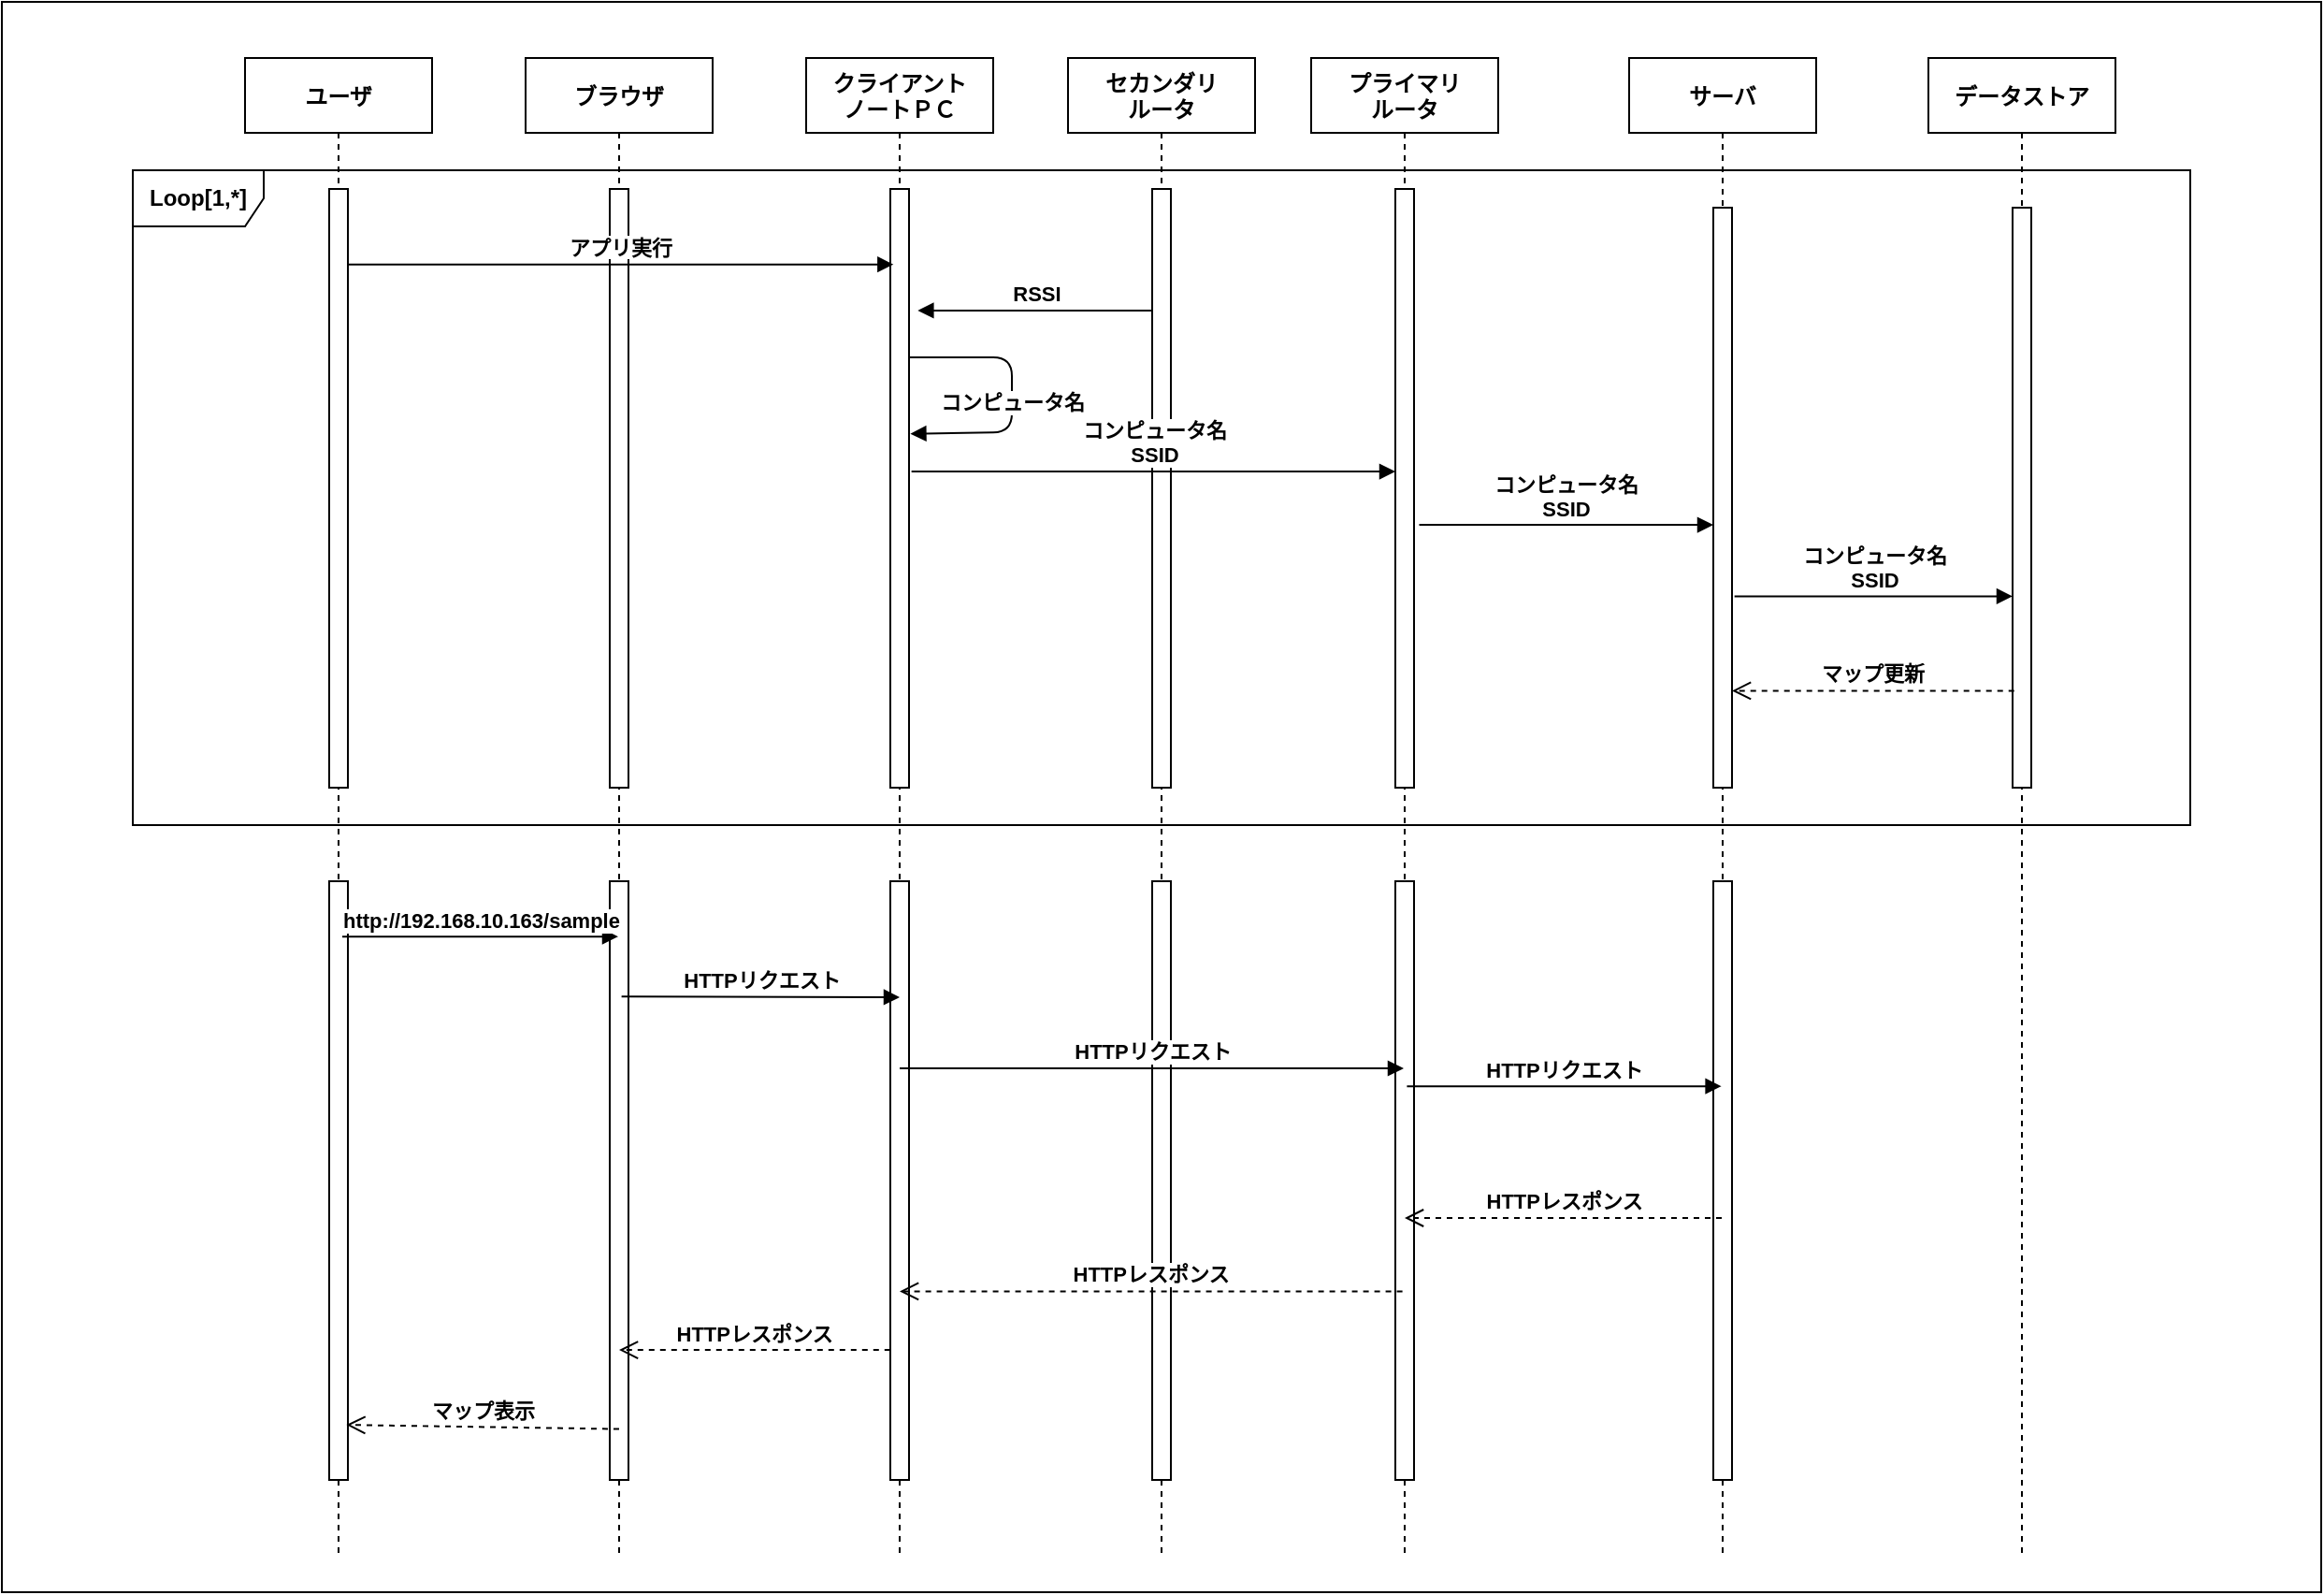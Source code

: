 <mxfile version="13.9.9" type="github">
  <diagram id="kgpKYQtTHZ0yAKxKKP6v" name="Page-1">
    <mxGraphModel dx="1510" dy="1043" grid="1" gridSize="10" guides="1" tooltips="1" connect="1" arrows="1" fold="1" page="1" pageScale="1" pageWidth="850" pageHeight="1100" math="0" shadow="0">
      <root>
        <mxCell id="0" />
        <mxCell id="1" parent="0" />
        <mxCell id="DNvy9L6S8m0gSVIZJ6Zb-10" value="" style="rounded=0;whiteSpace=wrap;html=1;fillColor=#FFFFFF;" parent="1" vertex="1">
          <mxGeometry x="230" y="50" width="1240" height="850" as="geometry" />
        </mxCell>
        <mxCell id="SLvzEg4bZfgPy1z2sesY-39" value="ブラウザ" style="shape=umlLifeline;perimeter=lifelinePerimeter;container=1;collapsible=0;recursiveResize=0;rounded=0;shadow=0;strokeWidth=1;fontStyle=1" parent="1" vertex="1">
          <mxGeometry x="510" y="80" width="100" height="800" as="geometry" />
        </mxCell>
        <mxCell id="SLvzEg4bZfgPy1z2sesY-40" value="" style="points=[];perimeter=orthogonalPerimeter;rounded=0;shadow=0;strokeWidth=1;fontStyle=1" parent="SLvzEg4bZfgPy1z2sesY-39" vertex="1">
          <mxGeometry x="45" y="70" width="10" height="320" as="geometry" />
        </mxCell>
        <mxCell id="DNvy9L6S8m0gSVIZJ6Zb-3" value="" style="points=[];perimeter=orthogonalPerimeter;rounded=0;shadow=0;strokeWidth=1;fontStyle=1" parent="SLvzEg4bZfgPy1z2sesY-39" vertex="1">
          <mxGeometry x="45" y="440" width="10" height="320" as="geometry" />
        </mxCell>
        <mxCell id="SLvzEg4bZfgPy1z2sesY-1" value="Loop[1,*]" style="shape=umlFrame;whiteSpace=wrap;html=1;width=70;height=30;fontStyle=1" parent="1" vertex="1">
          <mxGeometry x="300" y="140" width="1100" height="350" as="geometry" />
        </mxCell>
        <mxCell id="3nuBFxr9cyL0pnOWT2aG-1" value="ユーザ" style="shape=umlLifeline;perimeter=lifelinePerimeter;container=1;collapsible=0;recursiveResize=0;rounded=0;shadow=0;strokeWidth=1;fontStyle=1" parent="1" vertex="1">
          <mxGeometry x="360" y="80" width="100" height="800" as="geometry" />
        </mxCell>
        <mxCell id="3nuBFxr9cyL0pnOWT2aG-2" value="" style="points=[];perimeter=orthogonalPerimeter;rounded=0;shadow=0;strokeWidth=1;fontStyle=1" parent="3nuBFxr9cyL0pnOWT2aG-1" vertex="1">
          <mxGeometry x="45" y="70" width="10" height="320" as="geometry" />
        </mxCell>
        <mxCell id="DNvy9L6S8m0gSVIZJ6Zb-1" value="" style="points=[];perimeter=orthogonalPerimeter;rounded=0;shadow=0;strokeWidth=1;fontStyle=1" parent="3nuBFxr9cyL0pnOWT2aG-1" vertex="1">
          <mxGeometry x="45" y="440" width="10" height="320" as="geometry" />
        </mxCell>
        <mxCell id="3nuBFxr9cyL0pnOWT2aG-5" value="クライアント&#xa;ノートＰＣ" style="shape=umlLifeline;perimeter=lifelinePerimeter;container=1;collapsible=0;recursiveResize=0;rounded=0;shadow=0;strokeWidth=1;fontStyle=1" parent="1" vertex="1">
          <mxGeometry x="660" y="80" width="100" height="800" as="geometry" />
        </mxCell>
        <mxCell id="3nuBFxr9cyL0pnOWT2aG-6" value="" style="points=[];perimeter=orthogonalPerimeter;rounded=0;shadow=0;strokeWidth=1;fontStyle=1" parent="3nuBFxr9cyL0pnOWT2aG-5" vertex="1">
          <mxGeometry x="45" y="70" width="10" height="320" as="geometry" />
        </mxCell>
        <mxCell id="SLvzEg4bZfgPy1z2sesY-23" value="コンピュータ名" style="html=1;verticalAlign=bottom;endArrow=block;fontStyle=1;entryX=1.071;entryY=0.409;entryDx=0;entryDy=0;entryPerimeter=0;" parent="3nuBFxr9cyL0pnOWT2aG-5" source="3nuBFxr9cyL0pnOWT2aG-6" target="3nuBFxr9cyL0pnOWT2aG-6" edge="1">
          <mxGeometry x="0.17" width="80" relative="1" as="geometry">
            <mxPoint x="59" y="160" as="sourcePoint" />
            <mxPoint x="70" y="198" as="targetPoint" />
            <Array as="points">
              <mxPoint x="110" y="160" />
              <mxPoint x="110" y="200" />
            </Array>
            <mxPoint as="offset" />
          </mxGeometry>
        </mxCell>
        <mxCell id="DNvy9L6S8m0gSVIZJ6Zb-4" value="" style="points=[];perimeter=orthogonalPerimeter;rounded=0;shadow=0;strokeWidth=1;fontStyle=1" parent="3nuBFxr9cyL0pnOWT2aG-5" vertex="1">
          <mxGeometry x="45" y="440" width="10" height="320" as="geometry" />
        </mxCell>
        <mxCell id="SLvzEg4bZfgPy1z2sesY-2" value="サーバ" style="shape=umlLifeline;perimeter=lifelinePerimeter;container=1;collapsible=0;recursiveResize=0;rounded=0;shadow=0;strokeWidth=1;fontStyle=1" parent="1" vertex="1">
          <mxGeometry x="1100" y="80" width="100" height="800" as="geometry" />
        </mxCell>
        <mxCell id="SLvzEg4bZfgPy1z2sesY-3" value="" style="points=[];perimeter=orthogonalPerimeter;rounded=0;shadow=0;strokeWidth=1;fontStyle=1" parent="SLvzEg4bZfgPy1z2sesY-2" vertex="1">
          <mxGeometry x="45" y="80" width="10" height="310" as="geometry" />
        </mxCell>
        <mxCell id="DNvy9L6S8m0gSVIZJ6Zb-7" value="" style="points=[];perimeter=orthogonalPerimeter;rounded=0;shadow=0;strokeWidth=1;fontStyle=1" parent="SLvzEg4bZfgPy1z2sesY-2" vertex="1">
          <mxGeometry x="45" y="440" width="10" height="320" as="geometry" />
        </mxCell>
        <mxCell id="SLvzEg4bZfgPy1z2sesY-4" value="データストア" style="shape=umlLifeline;perimeter=lifelinePerimeter;container=1;collapsible=0;recursiveResize=0;rounded=0;shadow=0;strokeWidth=1;fontStyle=1" parent="1" vertex="1">
          <mxGeometry x="1260" y="80" width="100" height="800" as="geometry" />
        </mxCell>
        <mxCell id="SLvzEg4bZfgPy1z2sesY-5" value="" style="points=[];perimeter=orthogonalPerimeter;rounded=0;shadow=0;strokeWidth=1;fontStyle=1" parent="SLvzEg4bZfgPy1z2sesY-4" vertex="1">
          <mxGeometry x="45" y="80" width="10" height="310" as="geometry" />
        </mxCell>
        <mxCell id="SLvzEg4bZfgPy1z2sesY-14" value="コンピュータ名&lt;br&gt;SSID" style="html=1;verticalAlign=bottom;endArrow=block;exitX=1.133;exitY=0.67;exitDx=0;exitDy=0;exitPerimeter=0;fontStyle=1" parent="1" source="SLvzEg4bZfgPy1z2sesY-3" target="SLvzEg4bZfgPy1z2sesY-5" edge="1">
          <mxGeometry width="80" relative="1" as="geometry">
            <mxPoint x="890" y="200" as="sourcePoint" />
            <mxPoint x="1300" y="400" as="targetPoint" />
          </mxGeometry>
        </mxCell>
        <mxCell id="SLvzEg4bZfgPy1z2sesY-16" value="セカンダリ&#xa;ルータ" style="shape=umlLifeline;perimeter=lifelinePerimeter;container=1;collapsible=0;recursiveResize=0;rounded=0;shadow=0;strokeWidth=1;fontStyle=1" parent="1" vertex="1">
          <mxGeometry x="800" y="80" width="100" height="800" as="geometry" />
        </mxCell>
        <mxCell id="SLvzEg4bZfgPy1z2sesY-17" value="" style="points=[];perimeter=orthogonalPerimeter;rounded=0;shadow=0;strokeWidth=1;fontStyle=1" parent="SLvzEg4bZfgPy1z2sesY-16" vertex="1">
          <mxGeometry x="45" y="70" width="10" height="320" as="geometry" />
        </mxCell>
        <mxCell id="DNvy9L6S8m0gSVIZJ6Zb-5" value="" style="points=[];perimeter=orthogonalPerimeter;rounded=0;shadow=0;strokeWidth=1;fontStyle=1" parent="SLvzEg4bZfgPy1z2sesY-16" vertex="1">
          <mxGeometry x="45" y="440" width="10" height="320" as="geometry" />
        </mxCell>
        <mxCell id="3nuBFxr9cyL0pnOWT2aG-8" value="アプリ実行" style="verticalAlign=bottom;endArrow=block;shadow=0;strokeWidth=1;entryX=0.167;entryY=0.126;entryDx=0;entryDy=0;entryPerimeter=0;fontStyle=1" parent="1" source="3nuBFxr9cyL0pnOWT2aG-2" target="3nuBFxr9cyL0pnOWT2aG-6" edge="1">
          <mxGeometry relative="1" as="geometry">
            <mxPoint x="655" y="160" as="sourcePoint" />
            <mxPoint x="880" y="178" as="targetPoint" />
          </mxGeometry>
        </mxCell>
        <mxCell id="SLvzEg4bZfgPy1z2sesY-18" value="プライマリ&#xa;ルータ" style="shape=umlLifeline;perimeter=lifelinePerimeter;container=1;collapsible=0;recursiveResize=0;rounded=0;shadow=0;strokeWidth=1;fontStyle=1" parent="1" vertex="1">
          <mxGeometry x="930" y="80" width="100" height="800" as="geometry" />
        </mxCell>
        <mxCell id="SLvzEg4bZfgPy1z2sesY-19" value="" style="points=[];perimeter=orthogonalPerimeter;rounded=0;shadow=0;strokeWidth=1;fontStyle=1" parent="SLvzEg4bZfgPy1z2sesY-18" vertex="1">
          <mxGeometry x="45" y="70" width="10" height="320" as="geometry" />
        </mxCell>
        <mxCell id="DNvy9L6S8m0gSVIZJ6Zb-6" value="" style="points=[];perimeter=orthogonalPerimeter;rounded=0;shadow=0;strokeWidth=1;fontStyle=1" parent="SLvzEg4bZfgPy1z2sesY-18" vertex="1">
          <mxGeometry x="45" y="440" width="10" height="320" as="geometry" />
        </mxCell>
        <mxCell id="SLvzEg4bZfgPy1z2sesY-12" value="コンピュータ名&lt;br&gt;SSID" style="html=1;verticalAlign=bottom;endArrow=block;exitX=1.133;exitY=0.472;exitDx=0;exitDy=0;exitPerimeter=0;fontStyle=1" parent="1" source="3nuBFxr9cyL0pnOWT2aG-6" target="SLvzEg4bZfgPy1z2sesY-19" edge="1">
          <mxGeometry width="80" relative="1" as="geometry">
            <mxPoint x="765" y="190" as="sourcePoint" />
            <mxPoint x="960" y="366" as="targetPoint" />
          </mxGeometry>
        </mxCell>
        <mxCell id="SLvzEg4bZfgPy1z2sesY-21" value="コンピュータ名&lt;br&gt;SSID" style="html=1;verticalAlign=bottom;endArrow=block;fontStyle=1;exitX=1.276;exitY=0.561;exitDx=0;exitDy=0;exitPerimeter=0;" parent="1" source="SLvzEg4bZfgPy1z2sesY-19" target="SLvzEg4bZfgPy1z2sesY-3" edge="1">
          <mxGeometry width="80" relative="1" as="geometry">
            <mxPoint x="980" y="300" as="sourcePoint" />
            <mxPoint x="1150" y="284" as="targetPoint" />
          </mxGeometry>
        </mxCell>
        <mxCell id="SLvzEg4bZfgPy1z2sesY-22" value="RSSI" style="html=1;verticalAlign=bottom;endArrow=block;entryX=1.467;entryY=0.203;entryDx=0;entryDy=0;entryPerimeter=0;fontStyle=1" parent="1" source="SLvzEg4bZfgPy1z2sesY-17" target="3nuBFxr9cyL0pnOWT2aG-6" edge="1">
          <mxGeometry width="80" relative="1" as="geometry">
            <mxPoint x="843" y="220" as="sourcePoint" />
            <mxPoint x="720" y="219" as="targetPoint" />
          </mxGeometry>
        </mxCell>
        <mxCell id="SLvzEg4bZfgPy1z2sesY-24" value="http://192.168.10.163/sample" style="html=1;verticalAlign=bottom;endArrow=block;fontStyle=1;exitX=0.52;exitY=0.587;exitDx=0;exitDy=0;exitPerimeter=0;" parent="1" source="3nuBFxr9cyL0pnOWT2aG-1" target="SLvzEg4bZfgPy1z2sesY-39" edge="1">
          <mxGeometry width="80" relative="1" as="geometry">
            <mxPoint x="410" y="511" as="sourcePoint" />
            <mxPoint x="560" y="511" as="targetPoint" />
          </mxGeometry>
        </mxCell>
        <mxCell id="SLvzEg4bZfgPy1z2sesY-25" value="HTTPリクエスト" style="html=1;verticalAlign=bottom;endArrow=block;fontStyle=1;exitX=0.513;exitY=0.627;exitDx=0;exitDy=0;exitPerimeter=0;" parent="1" source="SLvzEg4bZfgPy1z2sesY-39" edge="1">
          <mxGeometry width="80" relative="1" as="geometry">
            <mxPoint x="730" y="486" as="sourcePoint" />
            <mxPoint x="710" y="582" as="targetPoint" />
          </mxGeometry>
        </mxCell>
        <mxCell id="SLvzEg4bZfgPy1z2sesY-26" value="HTTPリクエスト" style="html=1;verticalAlign=bottom;endArrow=block;fontStyle=1;exitX=0.512;exitY=0.687;exitDx=0;exitDy=0;exitPerimeter=0;entryX=0.493;entryY=0.687;entryDx=0;entryDy=0;entryPerimeter=0;" parent="1" source="SLvzEg4bZfgPy1z2sesY-18" target="SLvzEg4bZfgPy1z2sesY-2" edge="1">
          <mxGeometry width="80" relative="1" as="geometry">
            <mxPoint x="1050" y="640" as="sourcePoint" />
            <mxPoint x="1160" y="620" as="targetPoint" />
          </mxGeometry>
        </mxCell>
        <mxCell id="SLvzEg4bZfgPy1z2sesY-32" value="マップ更新" style="html=1;verticalAlign=bottom;endArrow=open;dashed=1;endSize=8;exitX=0.086;exitY=0.833;exitDx=0;exitDy=0;exitPerimeter=0;fontStyle=1" parent="1" source="SLvzEg4bZfgPy1z2sesY-5" target="SLvzEg4bZfgPy1z2sesY-3" edge="1">
          <mxGeometry relative="1" as="geometry">
            <mxPoint x="1303" y="434" as="sourcePoint" />
            <mxPoint x="1154" y="434" as="targetPoint" />
          </mxGeometry>
        </mxCell>
        <mxCell id="SLvzEg4bZfgPy1z2sesY-33" value="HTTPレスポンス" style="html=1;verticalAlign=bottom;endArrow=open;dashed=1;endSize=8;fontStyle=1;exitX=0.495;exitY=0.775;exitDx=0;exitDy=0;exitPerimeter=0;" parent="1" source="SLvzEg4bZfgPy1z2sesY-2" target="SLvzEg4bZfgPy1z2sesY-18" edge="1">
          <mxGeometry relative="1" as="geometry">
            <mxPoint x="1140" y="572" as="sourcePoint" />
            <mxPoint x="1000" y="590" as="targetPoint" />
          </mxGeometry>
        </mxCell>
        <mxCell id="SLvzEg4bZfgPy1z2sesY-34" value="HTTPレスポンス" style="html=1;verticalAlign=bottom;endArrow=open;dashed=1;endSize=8;fontStyle=1;exitX=0.488;exitY=0.824;exitDx=0;exitDy=0;exitPerimeter=0;" parent="1" source="SLvzEg4bZfgPy1z2sesY-18" target="3nuBFxr9cyL0pnOWT2aG-5" edge="1">
          <mxGeometry relative="1" as="geometry">
            <mxPoint x="960" y="595" as="sourcePoint" />
            <mxPoint x="760.0" y="560.41" as="targetPoint" />
          </mxGeometry>
        </mxCell>
        <mxCell id="DNvy9L6S8m0gSVIZJ6Zb-2" value="HTTPリクエスト" style="html=1;verticalAlign=bottom;endArrow=block;fontStyle=1;exitX=0.513;exitY=0.627;exitDx=0;exitDy=0;exitPerimeter=0;" parent="1" target="SLvzEg4bZfgPy1z2sesY-18" edge="1">
          <mxGeometry width="80" relative="1" as="geometry">
            <mxPoint x="710" y="620.0" as="sourcePoint" />
            <mxPoint x="858.7" y="620.4" as="targetPoint" />
          </mxGeometry>
        </mxCell>
        <mxCell id="SLvzEg4bZfgPy1z2sesY-35" value="マップ表示" style="html=1;verticalAlign=bottom;endArrow=open;dashed=1;endSize=8;fontStyle=1;entryX=0.92;entryY=0.908;entryDx=0;entryDy=0;entryPerimeter=0;exitX=0.5;exitY=0.916;exitDx=0;exitDy=0;exitPerimeter=0;" parent="1" source="SLvzEg4bZfgPy1z2sesY-39" target="DNvy9L6S8m0gSVIZJ6Zb-1" edge="1">
          <mxGeometry relative="1" as="geometry">
            <mxPoint x="550" y="811" as="sourcePoint" />
            <mxPoint x="415" y="810" as="targetPoint" />
          </mxGeometry>
        </mxCell>
        <mxCell id="DNvy9L6S8m0gSVIZJ6Zb-9" value="HTTPレスポンス" style="html=1;verticalAlign=bottom;endArrow=open;dashed=1;endSize=8;fontStyle=1;exitX=-0.01;exitY=0.783;exitDx=0;exitDy=0;exitPerimeter=0;" parent="1" source="DNvy9L6S8m0gSVIZJ6Zb-4" target="SLvzEg4bZfgPy1z2sesY-39" edge="1">
          <mxGeometry relative="1" as="geometry">
            <mxPoint x="829.73" y="770.0" as="sourcePoint" />
            <mxPoint x="560" y="770" as="targetPoint" />
          </mxGeometry>
        </mxCell>
      </root>
    </mxGraphModel>
  </diagram>
</mxfile>
